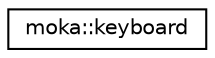 digraph "Graphical Class Hierarchy"
{
 // LATEX_PDF_SIZE
  edge [fontname="Helvetica",fontsize="10",labelfontname="Helvetica",labelfontsize="10"];
  node [fontname="Helvetica",fontsize="10",shape=record];
  rankdir="LR";
  Node0 [label="moka::keyboard",height=0.2,width=0.4,color="black", fillcolor="white", style="filled",URL="$classmoka_1_1keyboard.html",tooltip="The keyboard object. Updated in the main event loop so that it contains an up-to-date snapshot of the..."];
}
